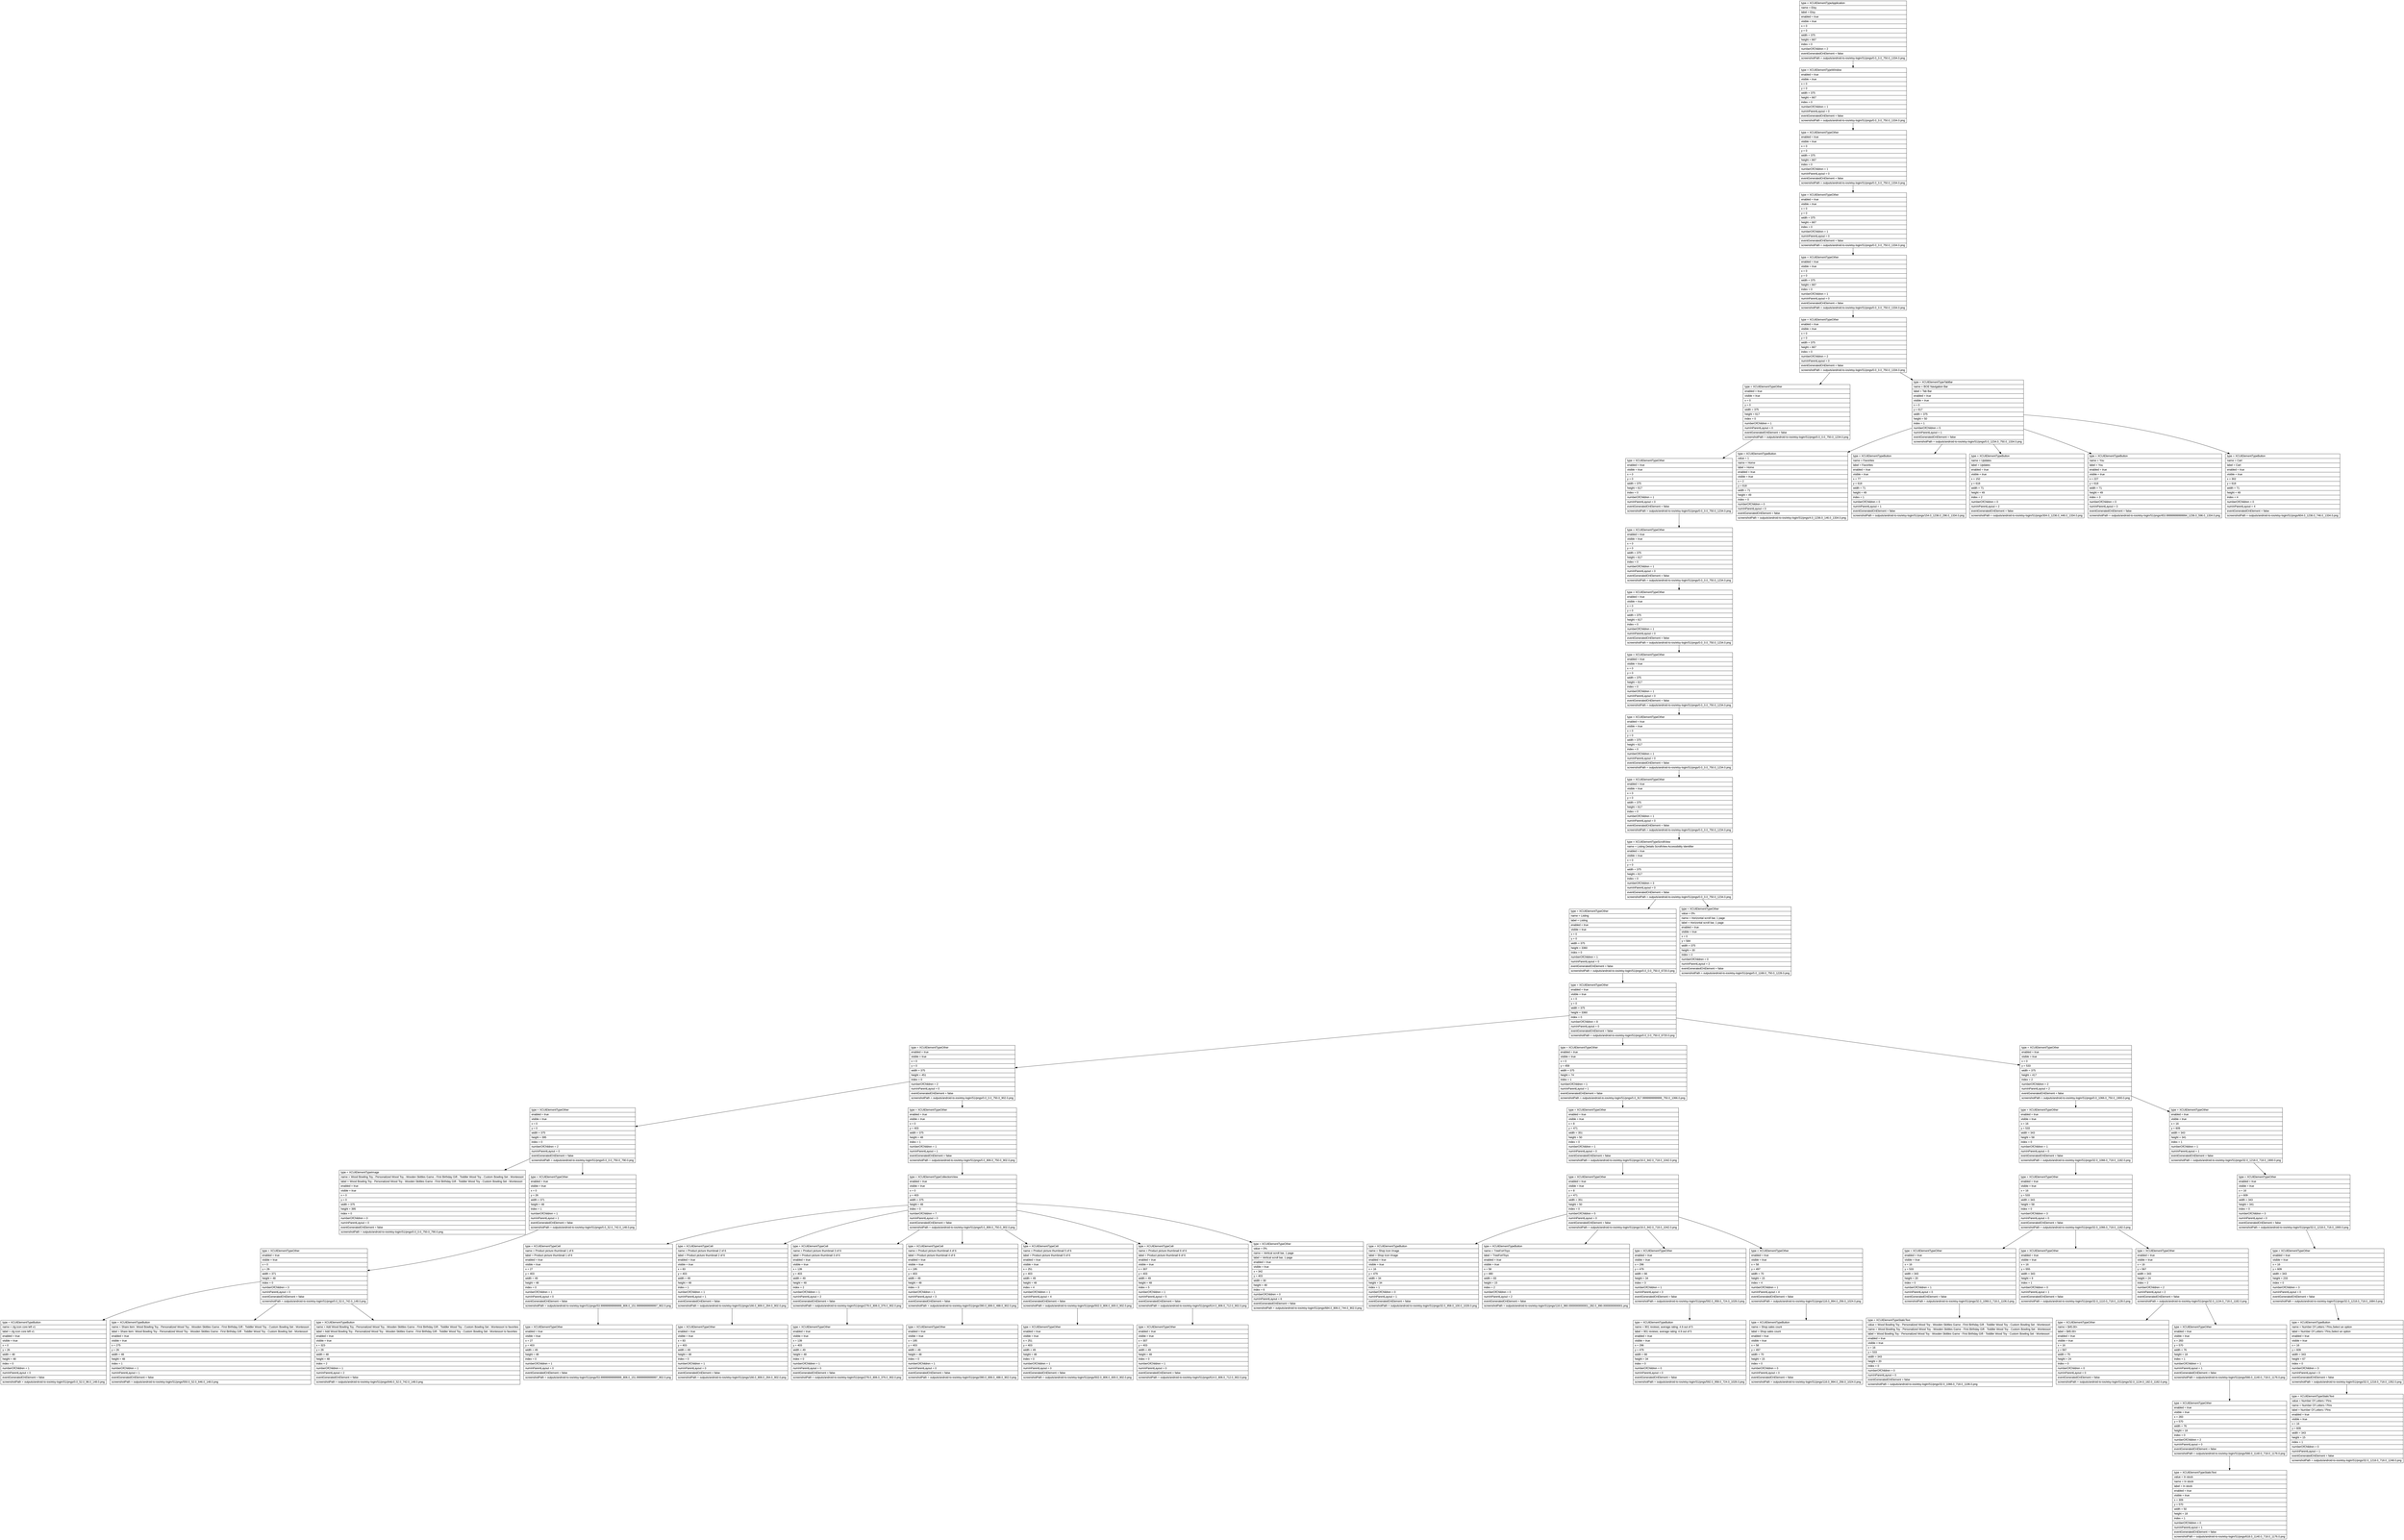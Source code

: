 digraph Layout {

	node [shape=record fontname=Arial];

	0	[label="{type = XCUIElementTypeApplication\l|name = Etsy\l|label = Etsy\l|enabled = true\l|visible = true\l|x = 0\l|y = 0\l|width = 375\l|height = 667\l|index = 0\l|numberOfChildren = 2\l|eventGeneratedOnElement = false \l|screenshotPath = outputs/android-to-ios/etsy-login/S1/pngs/0.0_0.0_750.0_1334.0.png\l}"]
	1	[label="{type = XCUIElementTypeWindow\l|enabled = true\l|visible = true\l|x = 0\l|y = 0\l|width = 375\l|height = 667\l|index = 0\l|numberOfChildren = 1\l|numInParentLayout = 0\l|eventGeneratedOnElement = false \l|screenshotPath = outputs/android-to-ios/etsy-login/S1/pngs/0.0_0.0_750.0_1334.0.png\l}"]
	2	[label="{type = XCUIElementTypeOther\l|enabled = true\l|visible = true\l|x = 0\l|y = 0\l|width = 375\l|height = 667\l|index = 0\l|numberOfChildren = 1\l|numInParentLayout = 0\l|eventGeneratedOnElement = false \l|screenshotPath = outputs/android-to-ios/etsy-login/S1/pngs/0.0_0.0_750.0_1334.0.png\l}"]
	3	[label="{type = XCUIElementTypeOther\l|enabled = true\l|visible = true\l|x = 0\l|y = 0\l|width = 375\l|height = 667\l|index = 0\l|numberOfChildren = 1\l|numInParentLayout = 0\l|eventGeneratedOnElement = false \l|screenshotPath = outputs/android-to-ios/etsy-login/S1/pngs/0.0_0.0_750.0_1334.0.png\l}"]
	4	[label="{type = XCUIElementTypeOther\l|enabled = true\l|visible = true\l|x = 0\l|y = 0\l|width = 375\l|height = 667\l|index = 0\l|numberOfChildren = 1\l|numInParentLayout = 0\l|eventGeneratedOnElement = false \l|screenshotPath = outputs/android-to-ios/etsy-login/S1/pngs/0.0_0.0_750.0_1334.0.png\l}"]
	5	[label="{type = XCUIElementTypeOther\l|enabled = true\l|visible = true\l|x = 0\l|y = 0\l|width = 375\l|height = 667\l|index = 0\l|numberOfChildren = 2\l|numInParentLayout = 0\l|eventGeneratedOnElement = false \l|screenshotPath = outputs/android-to-ios/etsy-login/S1/pngs/0.0_0.0_750.0_1334.0.png\l}"]
	6	[label="{type = XCUIElementTypeOther\l|enabled = true\l|visible = true\l|x = 0\l|y = 0\l|width = 375\l|height = 617\l|index = 0\l|numberOfChildren = 1\l|numInParentLayout = 0\l|eventGeneratedOnElement = false \l|screenshotPath = outputs/android-to-ios/etsy-login/S1/pngs/0.0_0.0_750.0_1234.0.png\l}"]
	7	[label="{type = XCUIElementTypeTabBar\l|name = BOE Navigation Bar\l|label = Tab Bar\l|enabled = true\l|visible = true\l|x = 0\l|y = 617\l|width = 375\l|height = 50\l|index = 1\l|numberOfChildren = 5\l|numInParentLayout = 1\l|eventGeneratedOnElement = false \l|screenshotPath = outputs/android-to-ios/etsy-login/S1/pngs/0.0_1234.0_750.0_1334.0.png\l}"]
	8	[label="{type = XCUIElementTypeOther\l|enabled = true\l|visible = true\l|x = 0\l|y = 0\l|width = 375\l|height = 617\l|index = 0\l|numberOfChildren = 1\l|numInParentLayout = 0\l|eventGeneratedOnElement = false \l|screenshotPath = outputs/android-to-ios/etsy-login/S1/pngs/0.0_0.0_750.0_1234.0.png\l}"]
	9	[label="{type = XCUIElementTypeButton\l|value = 1\l|name = Home\l|label = Home\l|enabled = true\l|visible = true\l|x = 2\l|y = 618\l|width = 71\l|height = 49\l|index = 0\l|numberOfChildren = 0\l|numInParentLayout = 0\l|eventGeneratedOnElement = false \l|screenshotPath = outputs/android-to-ios/etsy-login/S1/pngs/4.0_1236.0_146.0_1334.0.png\l}"]
	10	[label="{type = XCUIElementTypeButton\l|name = Favorites\l|label = Favorites\l|enabled = true\l|visible = true\l|x = 77\l|y = 618\l|width = 71\l|height = 49\l|index = 1\l|numberOfChildren = 0\l|numInParentLayout = 1\l|eventGeneratedOnElement = false \l|screenshotPath = outputs/android-to-ios/etsy-login/S1/pngs/154.0_1236.0_296.0_1334.0.png\l}"]
	11	[label="{type = XCUIElementTypeButton\l|name = Updates\l|label = Updates\l|enabled = true\l|visible = true\l|x = 152\l|y = 618\l|width = 71\l|height = 49\l|index = 2\l|numberOfChildren = 0\l|numInParentLayout = 2\l|eventGeneratedOnElement = false \l|screenshotPath = outputs/android-to-ios/etsy-login/S1/pngs/304.0_1236.0_446.0_1334.0.png\l}"]
	12	[label="{type = XCUIElementTypeButton\l|name = You\l|label = You\l|enabled = true\l|visible = true\l|x = 227\l|y = 618\l|width = 71\l|height = 49\l|index = 3\l|numberOfChildren = 0\l|numInParentLayout = 3\l|eventGeneratedOnElement = false \l|screenshotPath = outputs/android-to-ios/etsy-login/S1/pngs/453.99999999999994_1236.0_596.0_1334.0.png\l}"]
	13	[label="{type = XCUIElementTypeButton\l|name = Cart\l|label = Cart\l|enabled = true\l|visible = true\l|x = 302\l|y = 618\l|width = 71\l|height = 49\l|index = 4\l|numberOfChildren = 0\l|numInParentLayout = 4\l|eventGeneratedOnElement = false \l|screenshotPath = outputs/android-to-ios/etsy-login/S1/pngs/604.0_1236.0_746.0_1334.0.png\l}"]
	14	[label="{type = XCUIElementTypeOther\l|enabled = true\l|visible = true\l|x = 0\l|y = 0\l|width = 375\l|height = 617\l|index = 0\l|numberOfChildren = 1\l|numInParentLayout = 0\l|eventGeneratedOnElement = false \l|screenshotPath = outputs/android-to-ios/etsy-login/S1/pngs/0.0_0.0_750.0_1234.0.png\l}"]
	15	[label="{type = XCUIElementTypeOther\l|enabled = true\l|visible = true\l|x = 0\l|y = 0\l|width = 375\l|height = 617\l|index = 0\l|numberOfChildren = 1\l|numInParentLayout = 0\l|eventGeneratedOnElement = false \l|screenshotPath = outputs/android-to-ios/etsy-login/S1/pngs/0.0_0.0_750.0_1234.0.png\l}"]
	16	[label="{type = XCUIElementTypeOther\l|enabled = true\l|visible = true\l|x = 0\l|y = 0\l|width = 375\l|height = 617\l|index = 0\l|numberOfChildren = 1\l|numInParentLayout = 0\l|eventGeneratedOnElement = false \l|screenshotPath = outputs/android-to-ios/etsy-login/S1/pngs/0.0_0.0_750.0_1234.0.png\l}"]
	17	[label="{type = XCUIElementTypeOther\l|enabled = true\l|visible = true\l|x = 0\l|y = 0\l|width = 375\l|height = 617\l|index = 0\l|numberOfChildren = 1\l|numInParentLayout = 0\l|eventGeneratedOnElement = false \l|screenshotPath = outputs/android-to-ios/etsy-login/S1/pngs/0.0_0.0_750.0_1234.0.png\l}"]
	18	[label="{type = XCUIElementTypeOther\l|enabled = true\l|visible = true\l|x = 0\l|y = 0\l|width = 375\l|height = 617\l|index = 0\l|numberOfChildren = 1\l|numInParentLayout = 0\l|eventGeneratedOnElement = false \l|screenshotPath = outputs/android-to-ios/etsy-login/S1/pngs/0.0_0.0_750.0_1234.0.png\l}"]
	19	[label="{type = XCUIElementTypeScrollView\l|name = Listing Details ScrollView Accessibility Identifier\l|enabled = true\l|visible = true\l|x = 0\l|y = 0\l|width = 375\l|height = 617\l|index = 0\l|numberOfChildren = 3\l|numInParentLayout = 0\l|eventGeneratedOnElement = false \l|screenshotPath = outputs/android-to-ios/etsy-login/S1/pngs/0.0_0.0_750.0_1234.0.png\l}"]
	20	[label="{type = XCUIElementTypeOther\l|name = Listing\l|label = Listing\l|enabled = true\l|visible = true\l|x = 0\l|y = 0\l|width = 375\l|height = 3360\l|index = 0\l|numberOfChildren = 1\l|numInParentLayout = 0\l|eventGeneratedOnElement = false \l|screenshotPath = outputs/android-to-ios/etsy-login/S1/pngs/0.0_0.0_750.0_6720.0.png\l}"]
	21	[label="{type = XCUIElementTypeOther\l|value = 0%\l|name = Horizontal scroll bar, 1 page\l|label = Horizontal scroll bar, 1 page\l|enabled = true\l|visible = true\l|x = 0\l|y = 584\l|width = 375\l|height = 30\l|index = 2\l|numberOfChildren = 0\l|numInParentLayout = 2\l|eventGeneratedOnElement = false \l|screenshotPath = outputs/android-to-ios/etsy-login/S1/pngs/0.0_1168.0_750.0_1228.0.png\l}"]
	22	[label="{type = XCUIElementTypeOther\l|enabled = true\l|visible = true\l|x = 0\l|y = 0\l|width = 375\l|height = 3360\l|index = 0\l|numberOfChildren = 8\l|numInParentLayout = 0\l|eventGeneratedOnElement = false \l|screenshotPath = outputs/android-to-ios/etsy-login/S1/pngs/0.0_0.0_750.0_6720.0.png\l}"]
	23	[label="{type = XCUIElementTypeOther\l|enabled = true\l|visible = true\l|x = 0\l|y = 0\l|width = 375\l|height = 451\l|index = 0\l|numberOfChildren = 2\l|numInParentLayout = 0\l|eventGeneratedOnElement = false \l|screenshotPath = outputs/android-to-ios/etsy-login/S1/pngs/0.0_0.0_750.0_902.0.png\l}"]
	24	[label="{type = XCUIElementTypeOther\l|enabled = true\l|visible = true\l|x = 0\l|y = 459\l|width = 375\l|height = 74\l|index = 1\l|numberOfChildren = 1\l|numInParentLayout = 1\l|eventGeneratedOnElement = false \l|screenshotPath = outputs/android-to-ios/etsy-login/S1/pngs/0.0_917.9999999999999_750.0_1066.0.png\l}"]
	25	[label="{type = XCUIElementTypeOther\l|enabled = true\l|visible = true\l|x = 0\l|y = 533\l|width = 375\l|height = 417\l|index = 2\l|numberOfChildren = 2\l|numInParentLayout = 2\l|eventGeneratedOnElement = false \l|screenshotPath = outputs/android-to-ios/etsy-login/S1/pngs/0.0_1066.0_750.0_1900.0.png\l}"]
	26	[label="{type = XCUIElementTypeOther\l|enabled = true\l|visible = true\l|x = 0\l|y = 0\l|width = 375\l|height = 395\l|index = 0\l|numberOfChildren = 2\l|numInParentLayout = 0\l|eventGeneratedOnElement = false \l|screenshotPath = outputs/android-to-ios/etsy-login/S1/pngs/0.0_0.0_750.0_790.0.png\l}"]
	27	[label="{type = XCUIElementTypeOther\l|enabled = true\l|visible = true\l|x = 0\l|y = 403\l|width = 375\l|height = 48\l|index = 1\l|numberOfChildren = 1\l|numInParentLayout = 1\l|eventGeneratedOnElement = false \l|screenshotPath = outputs/android-to-ios/etsy-login/S1/pngs/0.0_806.0_750.0_902.0.png\l}"]
	28	[label="{type = XCUIElementTypeOther\l|enabled = true\l|visible = true\l|x = 8\l|y = 471\l|width = 351\l|height = 50\l|index = 0\l|numberOfChildren = 1\l|numInParentLayout = 0\l|eventGeneratedOnElement = false \l|screenshotPath = outputs/android-to-ios/etsy-login/S1/pngs/16.0_942.0_718.0_1042.0.png\l}"]
	29	[label="{type = XCUIElementTypeOther\l|enabled = true\l|visible = true\l|x = 16\l|y = 533\l|width = 343\l|height = 58\l|index = 0\l|numberOfChildren = 1\l|numInParentLayout = 0\l|eventGeneratedOnElement = false \l|screenshotPath = outputs/android-to-ios/etsy-login/S1/pngs/32.0_1066.0_718.0_1182.0.png\l}"]
	30	[label="{type = XCUIElementTypeOther\l|enabled = true\l|visible = true\l|x = 16\l|y = 609\l|width = 343\l|height = 341\l|index = 1\l|numberOfChildren = 1\l|numInParentLayout = 1\l|eventGeneratedOnElement = false \l|screenshotPath = outputs/android-to-ios/etsy-login/S1/pngs/32.0_1218.0_718.0_1900.0.png\l}"]
	31	[label="{type = XCUIElementTypeImage\l|name = Wood Bowling Toy - Personalized Wood Toy - Wooden Skittles Game - First Birthday Gift - Toddler Wood Toy - Custom Bowling Set - Montessori\l|label = Wood Bowling Toy - Personalized Wood Toy - Wooden Skittles Game - First Birthday Gift - Toddler Wood Toy - Custom Bowling Set - Montessori\l|enabled = true\l|visible = true\l|x = 0\l|y = 0\l|width = 375\l|height = 395\l|index = 0\l|numberOfChildren = 0\l|numInParentLayout = 0\l|eventGeneratedOnElement = false \l|screenshotPath = outputs/android-to-ios/etsy-login/S1/pngs/0.0_0.0_750.0_790.0.png\l}"]
	32	[label="{type = XCUIElementTypeOther\l|enabled = true\l|visible = true\l|x = 0\l|y = 26\l|width = 371\l|height = 48\l|index = 1\l|numberOfChildren = 1\l|numInParentLayout = 1\l|eventGeneratedOnElement = false \l|screenshotPath = outputs/android-to-ios/etsy-login/S1/pngs/0.0_52.0_742.0_148.0.png\l}"]
	33	[label="{type = XCUIElementTypeCollectionView\l|enabled = true\l|visible = true\l|x = 0\l|y = 403\l|width = 375\l|height = 48\l|index = 0\l|numberOfChildren = 7\l|numInParentLayout = 0\l|eventGeneratedOnElement = false \l|screenshotPath = outputs/android-to-ios/etsy-login/S1/pngs/0.0_806.0_750.0_902.0.png\l}"]
	34	[label="{type = XCUIElementTypeOther\l|enabled = true\l|visible = true\l|x = 8\l|y = 471\l|width = 351\l|height = 50\l|index = 0\l|numberOfChildren = 5\l|numInParentLayout = 0\l|eventGeneratedOnElement = false \l|screenshotPath = outputs/android-to-ios/etsy-login/S1/pngs/16.0_942.0_718.0_1042.0.png\l}"]
	35	[label="{type = XCUIElementTypeOther\l|enabled = true\l|visible = true\l|x = 16\l|y = 533\l|width = 343\l|height = 58\l|index = 0\l|numberOfChildren = 3\l|numInParentLayout = 0\l|eventGeneratedOnElement = false \l|screenshotPath = outputs/android-to-ios/etsy-login/S1/pngs/32.0_1066.0_718.0_1182.0.png\l}"]
	36	[label="{type = XCUIElementTypeOther\l|enabled = true\l|visible = true\l|x = 16\l|y = 609\l|width = 343\l|height = 341\l|index = 0\l|numberOfChildren = 3\l|numInParentLayout = 0\l|eventGeneratedOnElement = false \l|screenshotPath = outputs/android-to-ios/etsy-login/S1/pngs/32.0_1218.0_718.0_1900.0.png\l}"]
	37	[label="{type = XCUIElementTypeOther\l|enabled = true\l|visible = true\l|x = 0\l|y = 26\l|width = 371\l|height = 48\l|index = 0\l|numberOfChildren = 3\l|numInParentLayout = 0\l|eventGeneratedOnElement = false \l|screenshotPath = outputs/android-to-ios/etsy-login/S1/pngs/0.0_52.0_742.0_148.0.png\l}"]
	38	[label="{type = XCUIElementTypeCell\l|name = Product picture thumbnail 1 of 6\l|label = Product picture thumbnail 1 of 6\l|enabled = true\l|visible = true\l|x = 27\l|y = 403\l|width = 49\l|height = 48\l|index = 0\l|numberOfChildren = 1\l|numInParentLayout = 0\l|eventGeneratedOnElement = false \l|screenshotPath = outputs/android-to-ios/etsy-login/S1/pngs/53.99999999999999_806.0_151.99999999999997_902.0.png\l}"]
	39	[label="{type = XCUIElementTypeCell\l|name = Product picture thumbnail 2 of 6\l|label = Product picture thumbnail 2 of 6\l|enabled = true\l|visible = true\l|x = 83\l|y = 403\l|width = 49\l|height = 48\l|index = 1\l|numberOfChildren = 1\l|numInParentLayout = 1\l|eventGeneratedOnElement = false \l|screenshotPath = outputs/android-to-ios/etsy-login/S1/pngs/166.0_806.0_264.0_902.0.png\l}"]
	40	[label="{type = XCUIElementTypeCell\l|name = Product picture thumbnail 3 of 6\l|label = Product picture thumbnail 3 of 6\l|enabled = true\l|visible = true\l|x = 139\l|y = 403\l|width = 49\l|height = 48\l|index = 2\l|numberOfChildren = 1\l|numInParentLayout = 2\l|eventGeneratedOnElement = false \l|screenshotPath = outputs/android-to-ios/etsy-login/S1/pngs/278.0_806.0_376.0_902.0.png\l}"]
	41	[label="{type = XCUIElementTypeCell\l|name = Product picture thumbnail 4 of 6\l|label = Product picture thumbnail 4 of 6\l|enabled = true\l|visible = true\l|x = 195\l|y = 403\l|width = 49\l|height = 48\l|index = 3\l|numberOfChildren = 1\l|numInParentLayout = 3\l|eventGeneratedOnElement = false \l|screenshotPath = outputs/android-to-ios/etsy-login/S1/pngs/390.0_806.0_488.0_902.0.png\l}"]
	42	[label="{type = XCUIElementTypeCell\l|name = Product picture thumbnail 5 of 6\l|label = Product picture thumbnail 5 of 6\l|enabled = true\l|visible = true\l|x = 251\l|y = 403\l|width = 49\l|height = 48\l|index = 4\l|numberOfChildren = 1\l|numInParentLayout = 4\l|eventGeneratedOnElement = false \l|screenshotPath = outputs/android-to-ios/etsy-login/S1/pngs/502.0_806.0_600.0_902.0.png\l}"]
	43	[label="{type = XCUIElementTypeCell\l|name = Product picture thumbnail 6 of 6\l|label = Product picture thumbnail 6 of 6\l|enabled = true\l|visible = true\l|x = 307\l|y = 403\l|width = 49\l|height = 48\l|index = 5\l|numberOfChildren = 1\l|numInParentLayout = 5\l|eventGeneratedOnElement = false \l|screenshotPath = outputs/android-to-ios/etsy-login/S1/pngs/614.0_806.0_712.0_902.0.png\l}"]
	44	[label="{type = XCUIElementTypeOther\l|value = 0%\l|name = Vertical scroll bar, 1 page\l|label = Vertical scroll bar, 1 page\l|enabled = true\l|visible = true\l|x = 342\l|y = 403\l|width = 30\l|height = 48\l|index = 6\l|numberOfChildren = 0\l|numInParentLayout = 6\l|eventGeneratedOnElement = false \l|screenshotPath = outputs/android-to-ios/etsy-login/S1/pngs/684.0_806.0_744.0_902.0.png\l}"]
	45	[label="{type = XCUIElementTypeButton\l|name = Shop Icon Image\l|label = Shop Icon Image\l|enabled = true\l|visible = true\l|x = 16\l|y = 479\l|width = 34\l|height = 34\l|index = 1\l|numberOfChildren = 0\l|numInParentLayout = 1\l|eventGeneratedOnElement = false \l|screenshotPath = outputs/android-to-ios/etsy-login/S1/pngs/32.0_958.0_100.0_1026.0.png\l}"]
	46	[label="{type = XCUIElementTypeButton\l|name = TreeFortToys\l|label = TreeFortToys\l|enabled = true\l|visible = true\l|x = 58\l|y = 480\l|width = 83\l|height = 15\l|index = 2\l|numberOfChildren = 0\l|numInParentLayout = 2\l|eventGeneratedOnElement = false \l|screenshotPath = outputs/android-to-ios/etsy-login/S1/pngs/116.0_960.0000000000001_282.0_990.0000000000001.png\l}"]
	47	[label="{type = XCUIElementTypeOther\l|enabled = true\l|visible = true\l|x = 296\l|y = 479\l|width = 66\l|height = 34\l|index = 3\l|numberOfChildren = 1\l|numInParentLayout = 3\l|eventGeneratedOnElement = false \l|screenshotPath = outputs/android-to-ios/etsy-login/S1/pngs/592.0_958.0_724.0_1026.0.png\l}"]
	48	[label="{type = XCUIElementTypeOther\l|enabled = true\l|visible = true\l|x = 58\l|y = 497\l|width = 70\l|height = 15\l|index = 4\l|numberOfChildren = 1\l|numInParentLayout = 4\l|eventGeneratedOnElement = false \l|screenshotPath = outputs/android-to-ios/etsy-login/S1/pngs/116.0_994.0_256.0_1024.0.png\l}"]
	49	[label="{type = XCUIElementTypeOther\l|enabled = true\l|visible = true\l|x = 16\l|y = 533\l|width = 343\l|height = 20\l|index = 0\l|numberOfChildren = 1\l|numInParentLayout = 0\l|eventGeneratedOnElement = false \l|screenshotPath = outputs/android-to-ios/etsy-login/S1/pngs/32.0_1066.0_718.0_1106.0.png\l}"]
	50	[label="{type = XCUIElementTypeOther\l|enabled = true\l|visible = true\l|x = 16\l|y = 555\l|width = 343\l|height = 9\l|index = 1\l|numberOfChildren = 0\l|numInParentLayout = 1\l|eventGeneratedOnElement = false \l|screenshotPath = outputs/android-to-ios/etsy-login/S1/pngs/32.0_1110.0_718.0_1128.0.png\l}"]
	51	[label="{type = XCUIElementTypeOther\l|enabled = true\l|visible = true\l|x = 16\l|y = 567\l|width = 343\l|height = 24\l|index = 2\l|numberOfChildren = 2\l|numInParentLayout = 2\l|eventGeneratedOnElement = false \l|screenshotPath = outputs/android-to-ios/etsy-login/S1/pngs/32.0_1134.0_718.0_1182.0.png\l}"]
	52	[label="{type = XCUIElementTypeOther\l|enabled = true\l|visible = true\l|x = 16\l|y = 609\l|width = 343\l|height = 233\l|index = 0\l|numberOfChildren = 3\l|numInParentLayout = 0\l|eventGeneratedOnElement = false \l|screenshotPath = outputs/android-to-ios/etsy-login/S1/pngs/32.0_1218.0_718.0_1684.0.png\l}"]
	53	[label="{type = XCUIElementTypeButton\l|name = clg icon core left v1\l|label = clg icon core left v1\l|enabled = true\l|visible = true\l|x = 0\l|y = 26\l|width = 48\l|height = 48\l|index = 0\l|numberOfChildren = 1\l|numInParentLayout = 0\l|eventGeneratedOnElement = false \l|screenshotPath = outputs/android-to-ios/etsy-login/S1/pngs/0.0_52.0_96.0_148.0.png\l}"]
	54	[label="{type = XCUIElementTypeButton\l|name = Share item: Wood Bowling Toy - Personalized Wood Toy - Wooden Skittles Game - First Birthday Gift - Toddler Wood Toy - Custom Bowling Set - Montessori\l|label = Share item: Wood Bowling Toy - Personalized Wood Toy - Wooden Skittles Game - First Birthday Gift - Toddler Wood Toy - Custom Bowling Set - Montessori\l|enabled = true\l|visible = true\l|x = 275\l|y = 26\l|width = 48\l|height = 48\l|index = 1\l|numberOfChildren = 1\l|numInParentLayout = 1\l|eventGeneratedOnElement = false \l|screenshotPath = outputs/android-to-ios/etsy-login/S1/pngs/550.0_52.0_646.0_148.0.png\l}"]
	55	[label="{type = XCUIElementTypeButton\l|name = Add Wood Bowling Toy - Personalized Wood Toy - Wooden Skittles Game - First Birthday Gift - Toddler Wood Toy - Custom Bowling Set - Montessori to favorites\l|label = Add Wood Bowling Toy - Personalized Wood Toy - Wooden Skittles Game - First Birthday Gift - Toddler Wood Toy - Custom Bowling Set - Montessori to favorites\l|enabled = true\l|visible = true\l|x = 323\l|y = 26\l|width = 48\l|height = 48\l|index = 2\l|numberOfChildren = 1\l|numInParentLayout = 2\l|eventGeneratedOnElement = false \l|screenshotPath = outputs/android-to-ios/etsy-login/S1/pngs/646.0_52.0_742.0_148.0.png\l}"]
	56	[label="{type = XCUIElementTypeOther\l|enabled = true\l|visible = true\l|x = 27\l|y = 403\l|width = 49\l|height = 48\l|index = 0\l|numberOfChildren = 1\l|numInParentLayout = 0\l|eventGeneratedOnElement = false \l|screenshotPath = outputs/android-to-ios/etsy-login/S1/pngs/53.99999999999999_806.0_151.99999999999997_902.0.png\l}"]
	57	[label="{type = XCUIElementTypeOther\l|enabled = true\l|visible = true\l|x = 83\l|y = 403\l|width = 49\l|height = 48\l|index = 0\l|numberOfChildren = 1\l|numInParentLayout = 0\l|eventGeneratedOnElement = false \l|screenshotPath = outputs/android-to-ios/etsy-login/S1/pngs/166.0_806.0_264.0_902.0.png\l}"]
	58	[label="{type = XCUIElementTypeOther\l|enabled = true\l|visible = true\l|x = 139\l|y = 403\l|width = 49\l|height = 48\l|index = 0\l|numberOfChildren = 1\l|numInParentLayout = 0\l|eventGeneratedOnElement = false \l|screenshotPath = outputs/android-to-ios/etsy-login/S1/pngs/278.0_806.0_376.0_902.0.png\l}"]
	59	[label="{type = XCUIElementTypeOther\l|enabled = true\l|visible = true\l|x = 195\l|y = 403\l|width = 49\l|height = 48\l|index = 0\l|numberOfChildren = 1\l|numInParentLayout = 0\l|eventGeneratedOnElement = false \l|screenshotPath = outputs/android-to-ios/etsy-login/S1/pngs/390.0_806.0_488.0_902.0.png\l}"]
	60	[label="{type = XCUIElementTypeOther\l|enabled = true\l|visible = true\l|x = 251\l|y = 403\l|width = 49\l|height = 48\l|index = 0\l|numberOfChildren = 1\l|numInParentLayout = 0\l|eventGeneratedOnElement = false \l|screenshotPath = outputs/android-to-ios/etsy-login/S1/pngs/502.0_806.0_600.0_902.0.png\l}"]
	61	[label="{type = XCUIElementTypeOther\l|enabled = true\l|visible = true\l|x = 307\l|y = 403\l|width = 49\l|height = 48\l|index = 0\l|numberOfChildren = 1\l|numInParentLayout = 0\l|eventGeneratedOnElement = false \l|screenshotPath = outputs/android-to-ios/etsy-login/S1/pngs/614.0_806.0_712.0_902.0.png\l}"]
	62	[label="{type = XCUIElementTypeButton\l|name = 901 reviews; average rating: 4.9 out of 5\l|label = 901 reviews; average rating: 4.9 out of 5\l|enabled = true\l|visible = true\l|x = 296\l|y = 479\l|width = 66\l|height = 34\l|index = 0\l|numberOfChildren = 0\l|numInParentLayout = 0\l|eventGeneratedOnElement = false \l|screenshotPath = outputs/android-to-ios/etsy-login/S1/pngs/592.0_958.0_724.0_1026.0.png\l}"]
	63	[label="{type = XCUIElementTypeButton\l|name = Shop sales count\l|label = Shop sales count\l|enabled = true\l|visible = true\l|x = 58\l|y = 497\l|width = 70\l|height = 15\l|index = 0\l|numberOfChildren = 0\l|numInParentLayout = 0\l|eventGeneratedOnElement = false \l|screenshotPath = outputs/android-to-ios/etsy-login/S1/pngs/116.0_994.0_256.0_1024.0.png\l}"]
	64	[label="{type = XCUIElementTypeStaticText\l|value = Wood Bowling Toy - Personalized Wood Toy - Wooden Skittles Game - First Birthday Gift - Toddler Wood Toy - Custom Bowling Set - Montessori\l|name = Wood Bowling Toy - Personalized Wood Toy - Wooden Skittles Game - First Birthday Gift - Toddler Wood Toy - Custom Bowling Set - Montessori\l|label = Wood Bowling Toy - Personalized Wood Toy - Wooden Skittles Game - First Birthday Gift - Toddler Wood Toy - Custom Bowling Set - Montessori\l|enabled = true\l|visible = true\l|x = 16\l|y = 533\l|width = 343\l|height = 20\l|index = 0\l|numberOfChildren = 0\l|numInParentLayout = 0\l|eventGeneratedOnElement = false \l|screenshotPath = outputs/android-to-ios/etsy-login/S1/pngs/32.0_1066.0_718.0_1106.0.png\l}"]
	65	[label="{type = XCUIElementTypeOther\l|name = $45.00+\l|label = $45.00+\l|enabled = true\l|visible = true\l|x = 16\l|y = 567\l|width = 75\l|height = 24\l|index = 0\l|numberOfChildren = 0\l|numInParentLayout = 0\l|eventGeneratedOnElement = false \l|screenshotPath = outputs/android-to-ios/etsy-login/S1/pngs/32.0_1134.0_182.0_1182.0.png\l}"]
	66	[label="{type = XCUIElementTypeOther\l|enabled = true\l|visible = true\l|x = 283\l|y = 570\l|width = 76\l|height = 18\l|index = 1\l|numberOfChildren = 1\l|numInParentLayout = 1\l|eventGeneratedOnElement = false \l|screenshotPath = outputs/android-to-ios/etsy-login/S1/pngs/566.0_1140.0_718.0_1176.0.png\l}"]
	67	[label="{type = XCUIElementTypeButton\l|name = Number Of Letters / Pins,Select an option\l|label = Number Of Letters / Pins,Select an option\l|enabled = true\l|visible = true\l|x = 16\l|y = 609\l|width = 343\l|height = 67\l|index = 0\l|numberOfChildren = 3\l|numInParentLayout = 0\l|eventGeneratedOnElement = false \l|screenshotPath = outputs/android-to-ios/etsy-login/S1/pngs/32.0_1218.0_718.0_1352.0.png\l}"]
	68	[label="{type = XCUIElementTypeOther\l|enabled = true\l|visible = true\l|x = 283\l|y = 570\l|width = 76\l|height = 18\l|index = 0\l|numberOfChildren = 2\l|numInParentLayout = 0\l|eventGeneratedOnElement = false \l|screenshotPath = outputs/android-to-ios/etsy-login/S1/pngs/566.0_1140.0_718.0_1176.0.png\l}"]
	69	[label="{type = XCUIElementTypeStaticText\l|value = Number Of Letters / Pins\l|name = Number Of Letters / Pins\l|label = Number Of Letters / Pins\l|enabled = true\l|visible = true\l|x = 16\l|y = 609\l|width = 343\l|height = 15\l|index = 1\l|numberOfChildren = 0\l|numInParentLayout = 1\l|eventGeneratedOnElement = false \l|screenshotPath = outputs/android-to-ios/etsy-login/S1/pngs/32.0_1218.0_718.0_1248.0.png\l}"]
	70	[label="{type = XCUIElementTypeStaticText\l|value = In stock\l|name = In stock\l|label = In stock\l|enabled = true\l|visible = true\l|x = 309\l|y = 570\l|width = 50\l|height = 18\l|index = 1\l|numberOfChildren = 0\l|numInParentLayout = 1\l|eventGeneratedOnElement = false \l|screenshotPath = outputs/android-to-ios/etsy-login/S1/pngs/618.0_1140.0_718.0_1176.0.png\l}"]


	0 -> 1
	1 -> 2
	2 -> 3
	3 -> 4
	4 -> 5
	5 -> 6
	5 -> 7
	6 -> 8
	7 -> 9
	7 -> 10
	7 -> 11
	7 -> 12
	7 -> 13
	8 -> 14
	14 -> 15
	15 -> 16
	16 -> 17
	17 -> 18
	18 -> 19
	19 -> 20
	19 -> 21
	20 -> 22
	22 -> 23
	22 -> 24
	22 -> 25
	23 -> 26
	23 -> 27
	24 -> 28
	25 -> 29
	25 -> 30
	26 -> 31
	26 -> 32
	27 -> 33
	28 -> 34
	29 -> 35
	30 -> 36
	32 -> 37
	33 -> 38
	33 -> 39
	33 -> 40
	33 -> 41
	33 -> 42
	33 -> 43
	33 -> 44
	34 -> 45
	34 -> 46
	34 -> 47
	34 -> 48
	35 -> 49
	35 -> 50
	35 -> 51
	36 -> 52
	37 -> 53
	37 -> 54
	37 -> 55
	38 -> 56
	39 -> 57
	40 -> 58
	41 -> 59
	42 -> 60
	43 -> 61
	47 -> 62
	48 -> 63
	49 -> 64
	51 -> 65
	51 -> 66
	52 -> 67
	66 -> 68
	67 -> 69
	68 -> 70


}